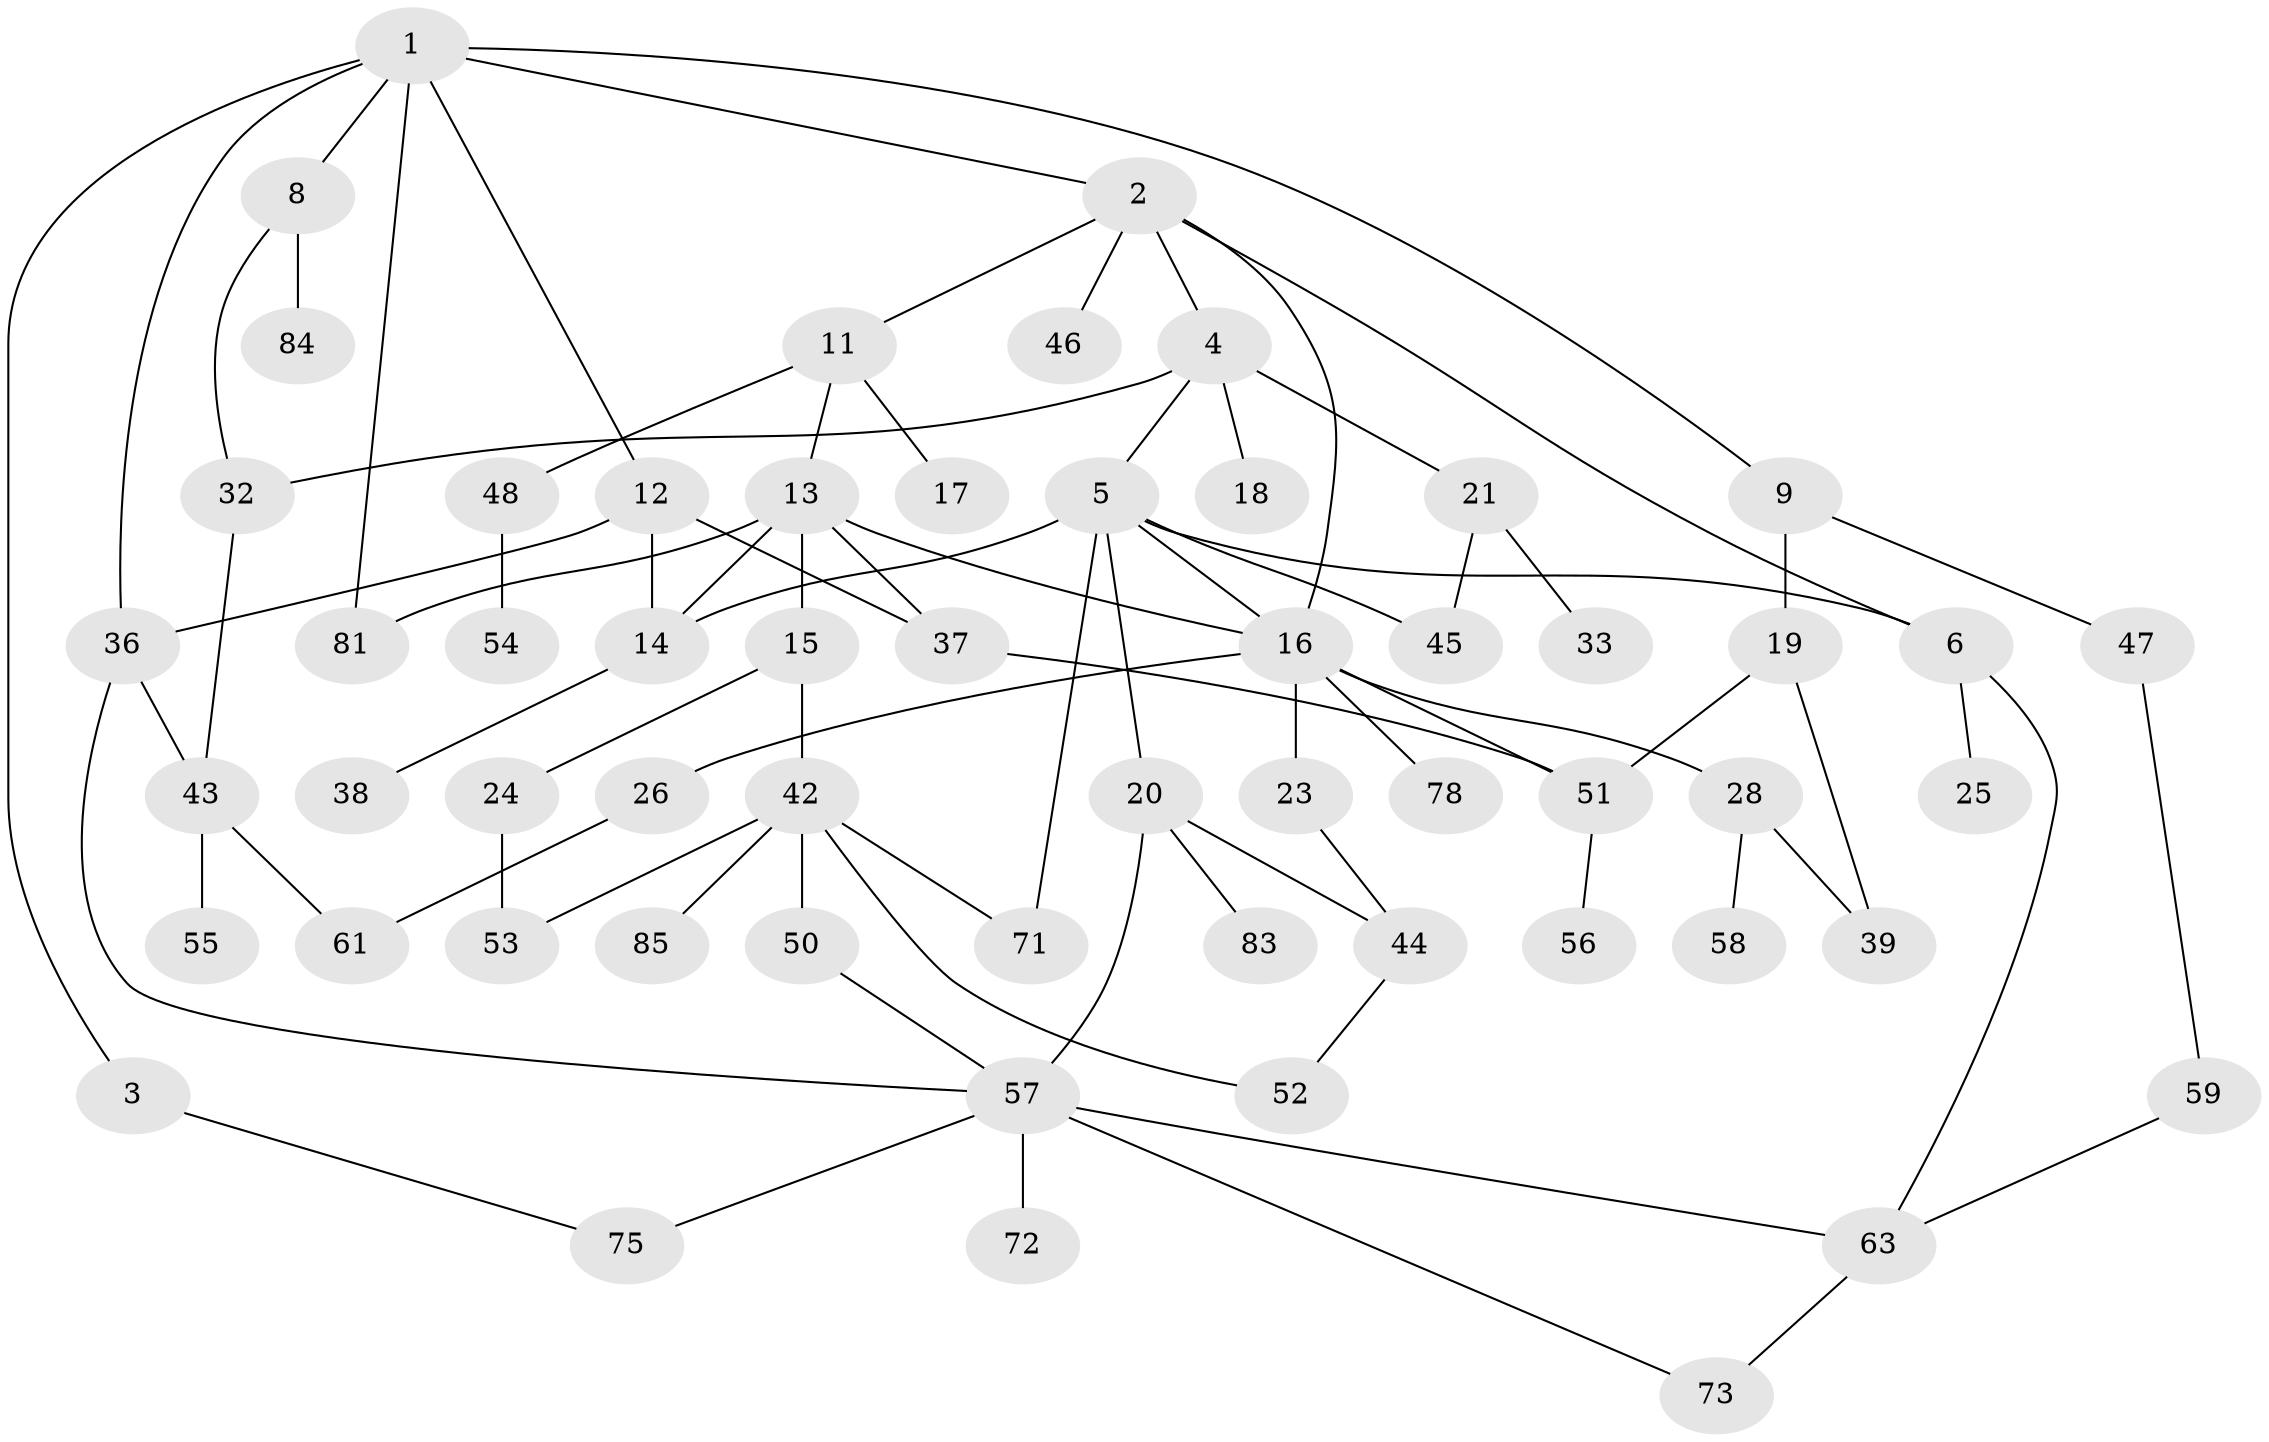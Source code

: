 // Generated by graph-tools (version 1.1) at 2025/23/03/03/25 07:23:33]
// undirected, 58 vertices, 82 edges
graph export_dot {
graph [start="1"]
  node [color=gray90,style=filled];
  1 [super="+7"];
  2 [super="+34"];
  3;
  4 [super="+10"];
  5 [super="+30"];
  6;
  8;
  9;
  11 [super="+74"];
  12;
  13 [super="+31"];
  14 [super="+27"];
  15;
  16 [super="+22"];
  17 [super="+62"];
  18 [super="+35"];
  19 [super="+29"];
  20;
  21 [super="+41"];
  23;
  24 [super="+40"];
  25;
  26;
  28 [super="+80"];
  32 [super="+86"];
  33;
  36 [super="+67"];
  37 [super="+79"];
  38;
  39;
  42 [super="+49"];
  43;
  44 [super="+82"];
  45 [super="+68"];
  46;
  47;
  48 [super="+65"];
  50;
  51 [super="+76"];
  52;
  53;
  54 [super="+70"];
  55;
  56 [super="+77"];
  57 [super="+60"];
  58;
  59 [super="+69"];
  61 [super="+64"];
  63 [super="+66"];
  71;
  72;
  73;
  75;
  78;
  81;
  83;
  84;
  85;
  1 -- 2;
  1 -- 3;
  1 -- 8;
  1 -- 12;
  1 -- 36;
  1 -- 81;
  1 -- 9;
  2 -- 4;
  2 -- 6;
  2 -- 11;
  2 -- 16;
  2 -- 46;
  3 -- 75;
  4 -- 5;
  4 -- 18;
  4 -- 21;
  4 -- 32;
  5 -- 20;
  5 -- 45;
  5 -- 71;
  5 -- 16;
  5 -- 6;
  5 -- 14;
  6 -- 25;
  6 -- 63;
  8 -- 32;
  8 -- 84;
  9 -- 19;
  9 -- 47;
  11 -- 13;
  11 -- 17;
  11 -- 48;
  12 -- 14;
  12 -- 36;
  12 -- 37;
  13 -- 15;
  13 -- 16;
  13 -- 37;
  13 -- 81;
  13 -- 14;
  14 -- 38;
  15 -- 24;
  15 -- 42;
  16 -- 23;
  16 -- 26;
  16 -- 28;
  16 -- 51;
  16 -- 78;
  19 -- 51;
  19 -- 39;
  20 -- 44;
  20 -- 83;
  20 -- 57;
  21 -- 33;
  21 -- 45;
  23 -- 44;
  24 -- 53;
  26 -- 61;
  28 -- 58;
  28 -- 39;
  32 -- 43;
  36 -- 43;
  36 -- 57;
  37 -- 51;
  42 -- 50;
  42 -- 52;
  42 -- 53;
  42 -- 71;
  42 -- 85;
  43 -- 55;
  43 -- 61;
  44 -- 52;
  47 -- 59;
  48 -- 54;
  50 -- 57;
  51 -- 56;
  57 -- 73;
  57 -- 72;
  57 -- 75;
  57 -- 63;
  59 -- 63;
  63 -- 73;
}
